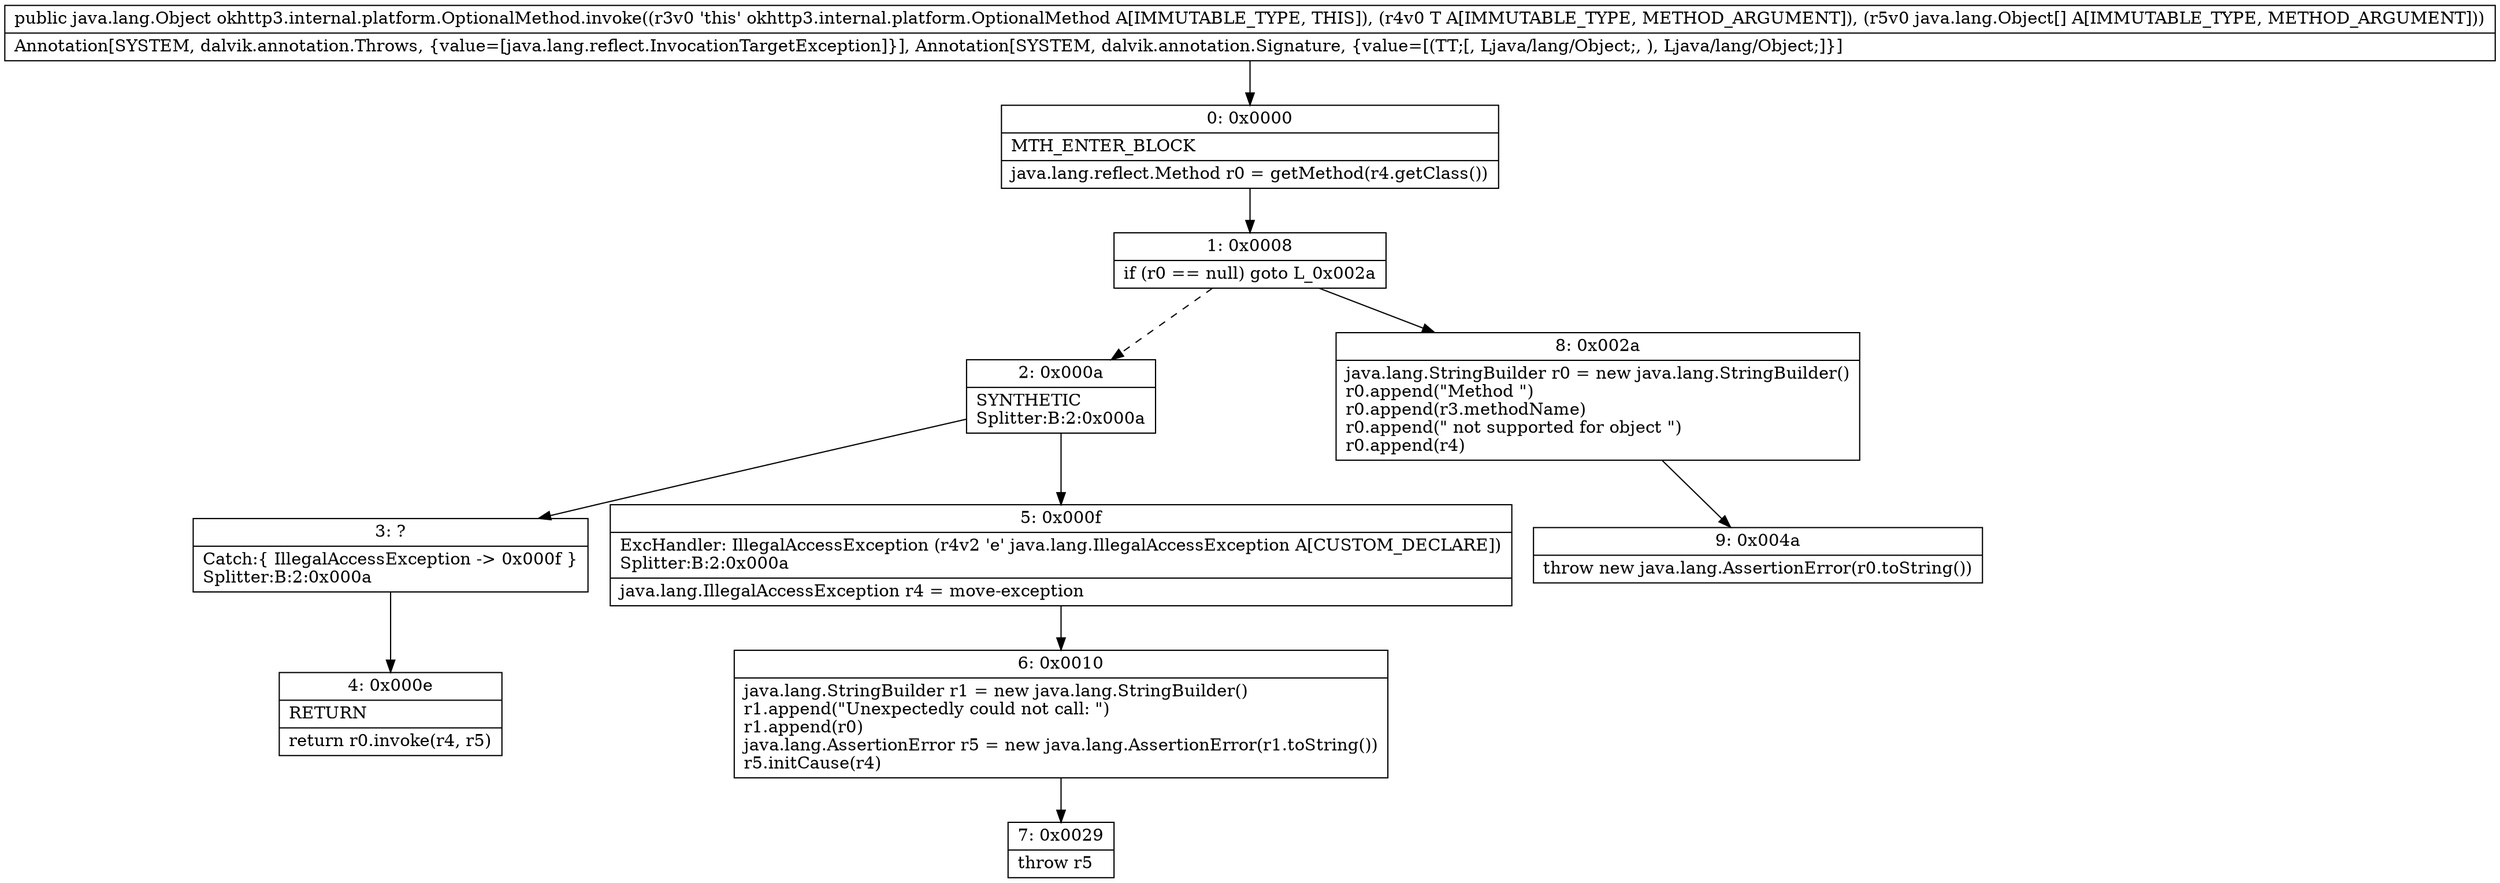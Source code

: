 digraph "CFG forokhttp3.internal.platform.OptionalMethod.invoke(Ljava\/lang\/Object;[Ljava\/lang\/Object;)Ljava\/lang\/Object;" {
Node_0 [shape=record,label="{0\:\ 0x0000|MTH_ENTER_BLOCK\l|java.lang.reflect.Method r0 = getMethod(r4.getClass())\l}"];
Node_1 [shape=record,label="{1\:\ 0x0008|if (r0 == null) goto L_0x002a\l}"];
Node_2 [shape=record,label="{2\:\ 0x000a|SYNTHETIC\lSplitter:B:2:0x000a\l}"];
Node_3 [shape=record,label="{3\:\ ?|Catch:\{ IllegalAccessException \-\> 0x000f \}\lSplitter:B:2:0x000a\l}"];
Node_4 [shape=record,label="{4\:\ 0x000e|RETURN\l|return r0.invoke(r4, r5)\l}"];
Node_5 [shape=record,label="{5\:\ 0x000f|ExcHandler: IllegalAccessException (r4v2 'e' java.lang.IllegalAccessException A[CUSTOM_DECLARE])\lSplitter:B:2:0x000a\l|java.lang.IllegalAccessException r4 = move\-exception\l}"];
Node_6 [shape=record,label="{6\:\ 0x0010|java.lang.StringBuilder r1 = new java.lang.StringBuilder()\lr1.append(\"Unexpectedly could not call: \")\lr1.append(r0)\ljava.lang.AssertionError r5 = new java.lang.AssertionError(r1.toString())\lr5.initCause(r4)\l}"];
Node_7 [shape=record,label="{7\:\ 0x0029|throw r5\l}"];
Node_8 [shape=record,label="{8\:\ 0x002a|java.lang.StringBuilder r0 = new java.lang.StringBuilder()\lr0.append(\"Method \")\lr0.append(r3.methodName)\lr0.append(\" not supported for object \")\lr0.append(r4)\l}"];
Node_9 [shape=record,label="{9\:\ 0x004a|throw new java.lang.AssertionError(r0.toString())\l}"];
MethodNode[shape=record,label="{public java.lang.Object okhttp3.internal.platform.OptionalMethod.invoke((r3v0 'this' okhttp3.internal.platform.OptionalMethod A[IMMUTABLE_TYPE, THIS]), (r4v0 T A[IMMUTABLE_TYPE, METHOD_ARGUMENT]), (r5v0 java.lang.Object[] A[IMMUTABLE_TYPE, METHOD_ARGUMENT]))  | Annotation[SYSTEM, dalvik.annotation.Throws, \{value=[java.lang.reflect.InvocationTargetException]\}], Annotation[SYSTEM, dalvik.annotation.Signature, \{value=[(TT;[, Ljava\/lang\/Object;, ), Ljava\/lang\/Object;]\}]\l}"];
MethodNode -> Node_0;
Node_0 -> Node_1;
Node_1 -> Node_2[style=dashed];
Node_1 -> Node_8;
Node_2 -> Node_3;
Node_2 -> Node_5;
Node_3 -> Node_4;
Node_5 -> Node_6;
Node_6 -> Node_7;
Node_8 -> Node_9;
}

